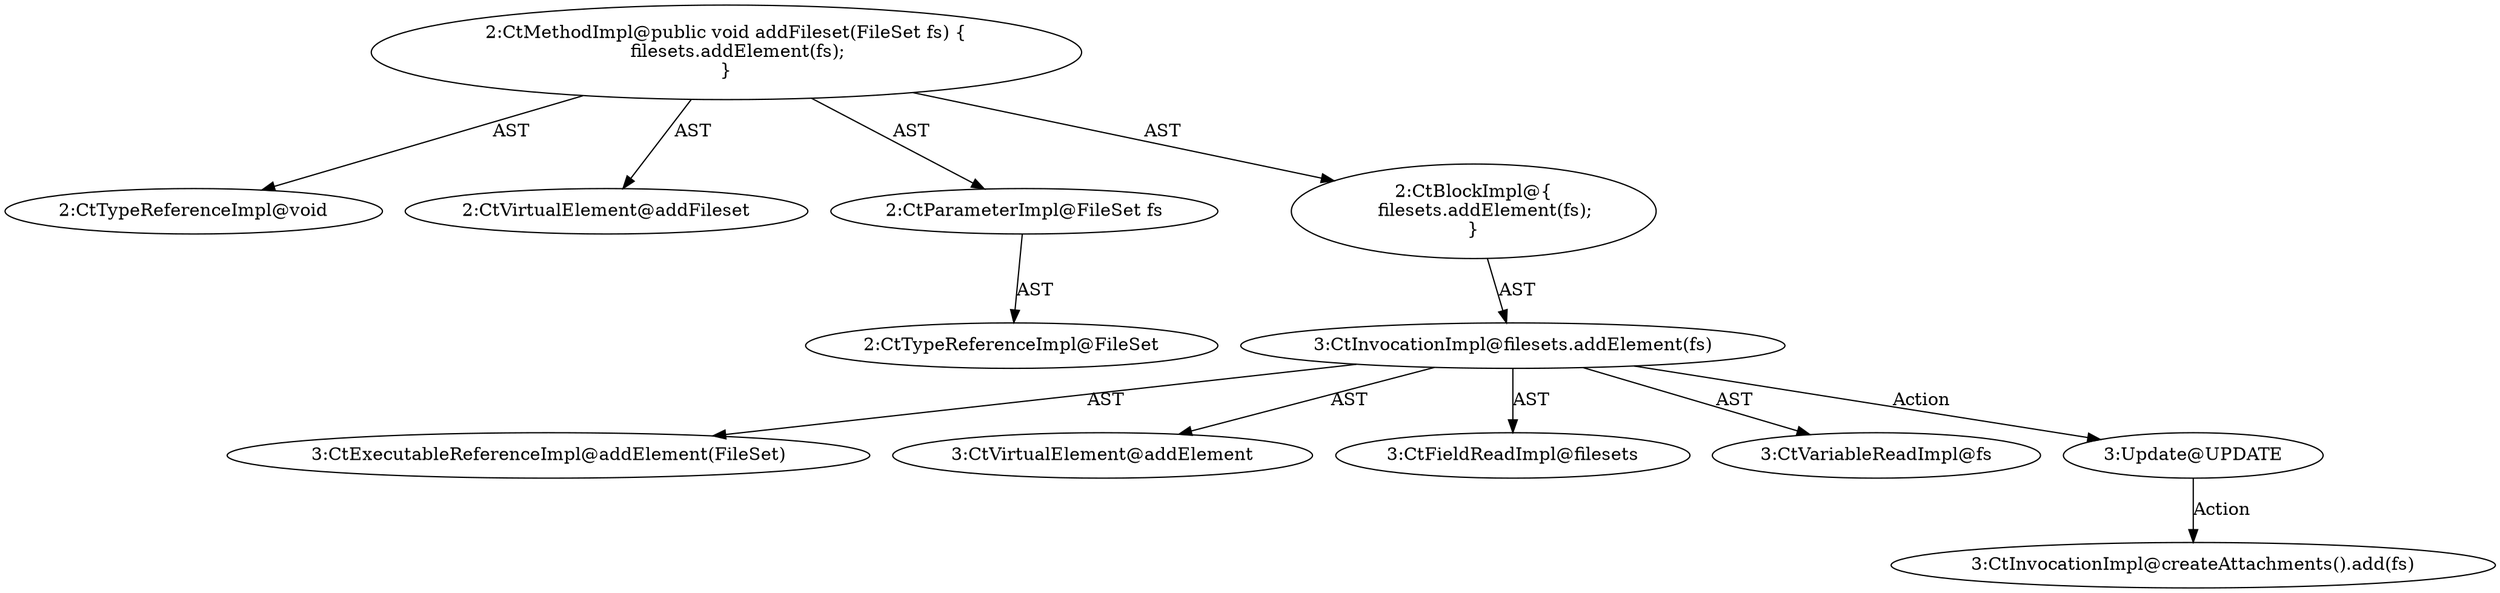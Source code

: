 digraph "addFileset#?,FileSet" {
0 [label="2:CtTypeReferenceImpl@void" shape=ellipse]
1 [label="2:CtVirtualElement@addFileset" shape=ellipse]
2 [label="2:CtParameterImpl@FileSet fs" shape=ellipse]
3 [label="2:CtTypeReferenceImpl@FileSet" shape=ellipse]
4 [label="3:CtExecutableReferenceImpl@addElement(FileSet)" shape=ellipse]
5 [label="3:CtVirtualElement@addElement" shape=ellipse]
6 [label="3:CtFieldReadImpl@filesets" shape=ellipse]
7 [label="3:CtVariableReadImpl@fs" shape=ellipse]
8 [label="3:CtInvocationImpl@filesets.addElement(fs)" shape=ellipse]
9 [label="2:CtBlockImpl@\{
    filesets.addElement(fs);
\}" shape=ellipse]
10 [label="2:CtMethodImpl@public void addFileset(FileSet fs) \{
    filesets.addElement(fs);
\}" shape=ellipse]
11 [label="3:Update@UPDATE" shape=ellipse]
12 [label="3:CtInvocationImpl@createAttachments().add(fs)" shape=ellipse]
2 -> 3 [label="AST"];
8 -> 5 [label="AST"];
8 -> 6 [label="AST"];
8 -> 4 [label="AST"];
8 -> 7 [label="AST"];
8 -> 11 [label="Action"];
9 -> 8 [label="AST"];
10 -> 1 [label="AST"];
10 -> 0 [label="AST"];
10 -> 2 [label="AST"];
10 -> 9 [label="AST"];
11 -> 12 [label="Action"];
}